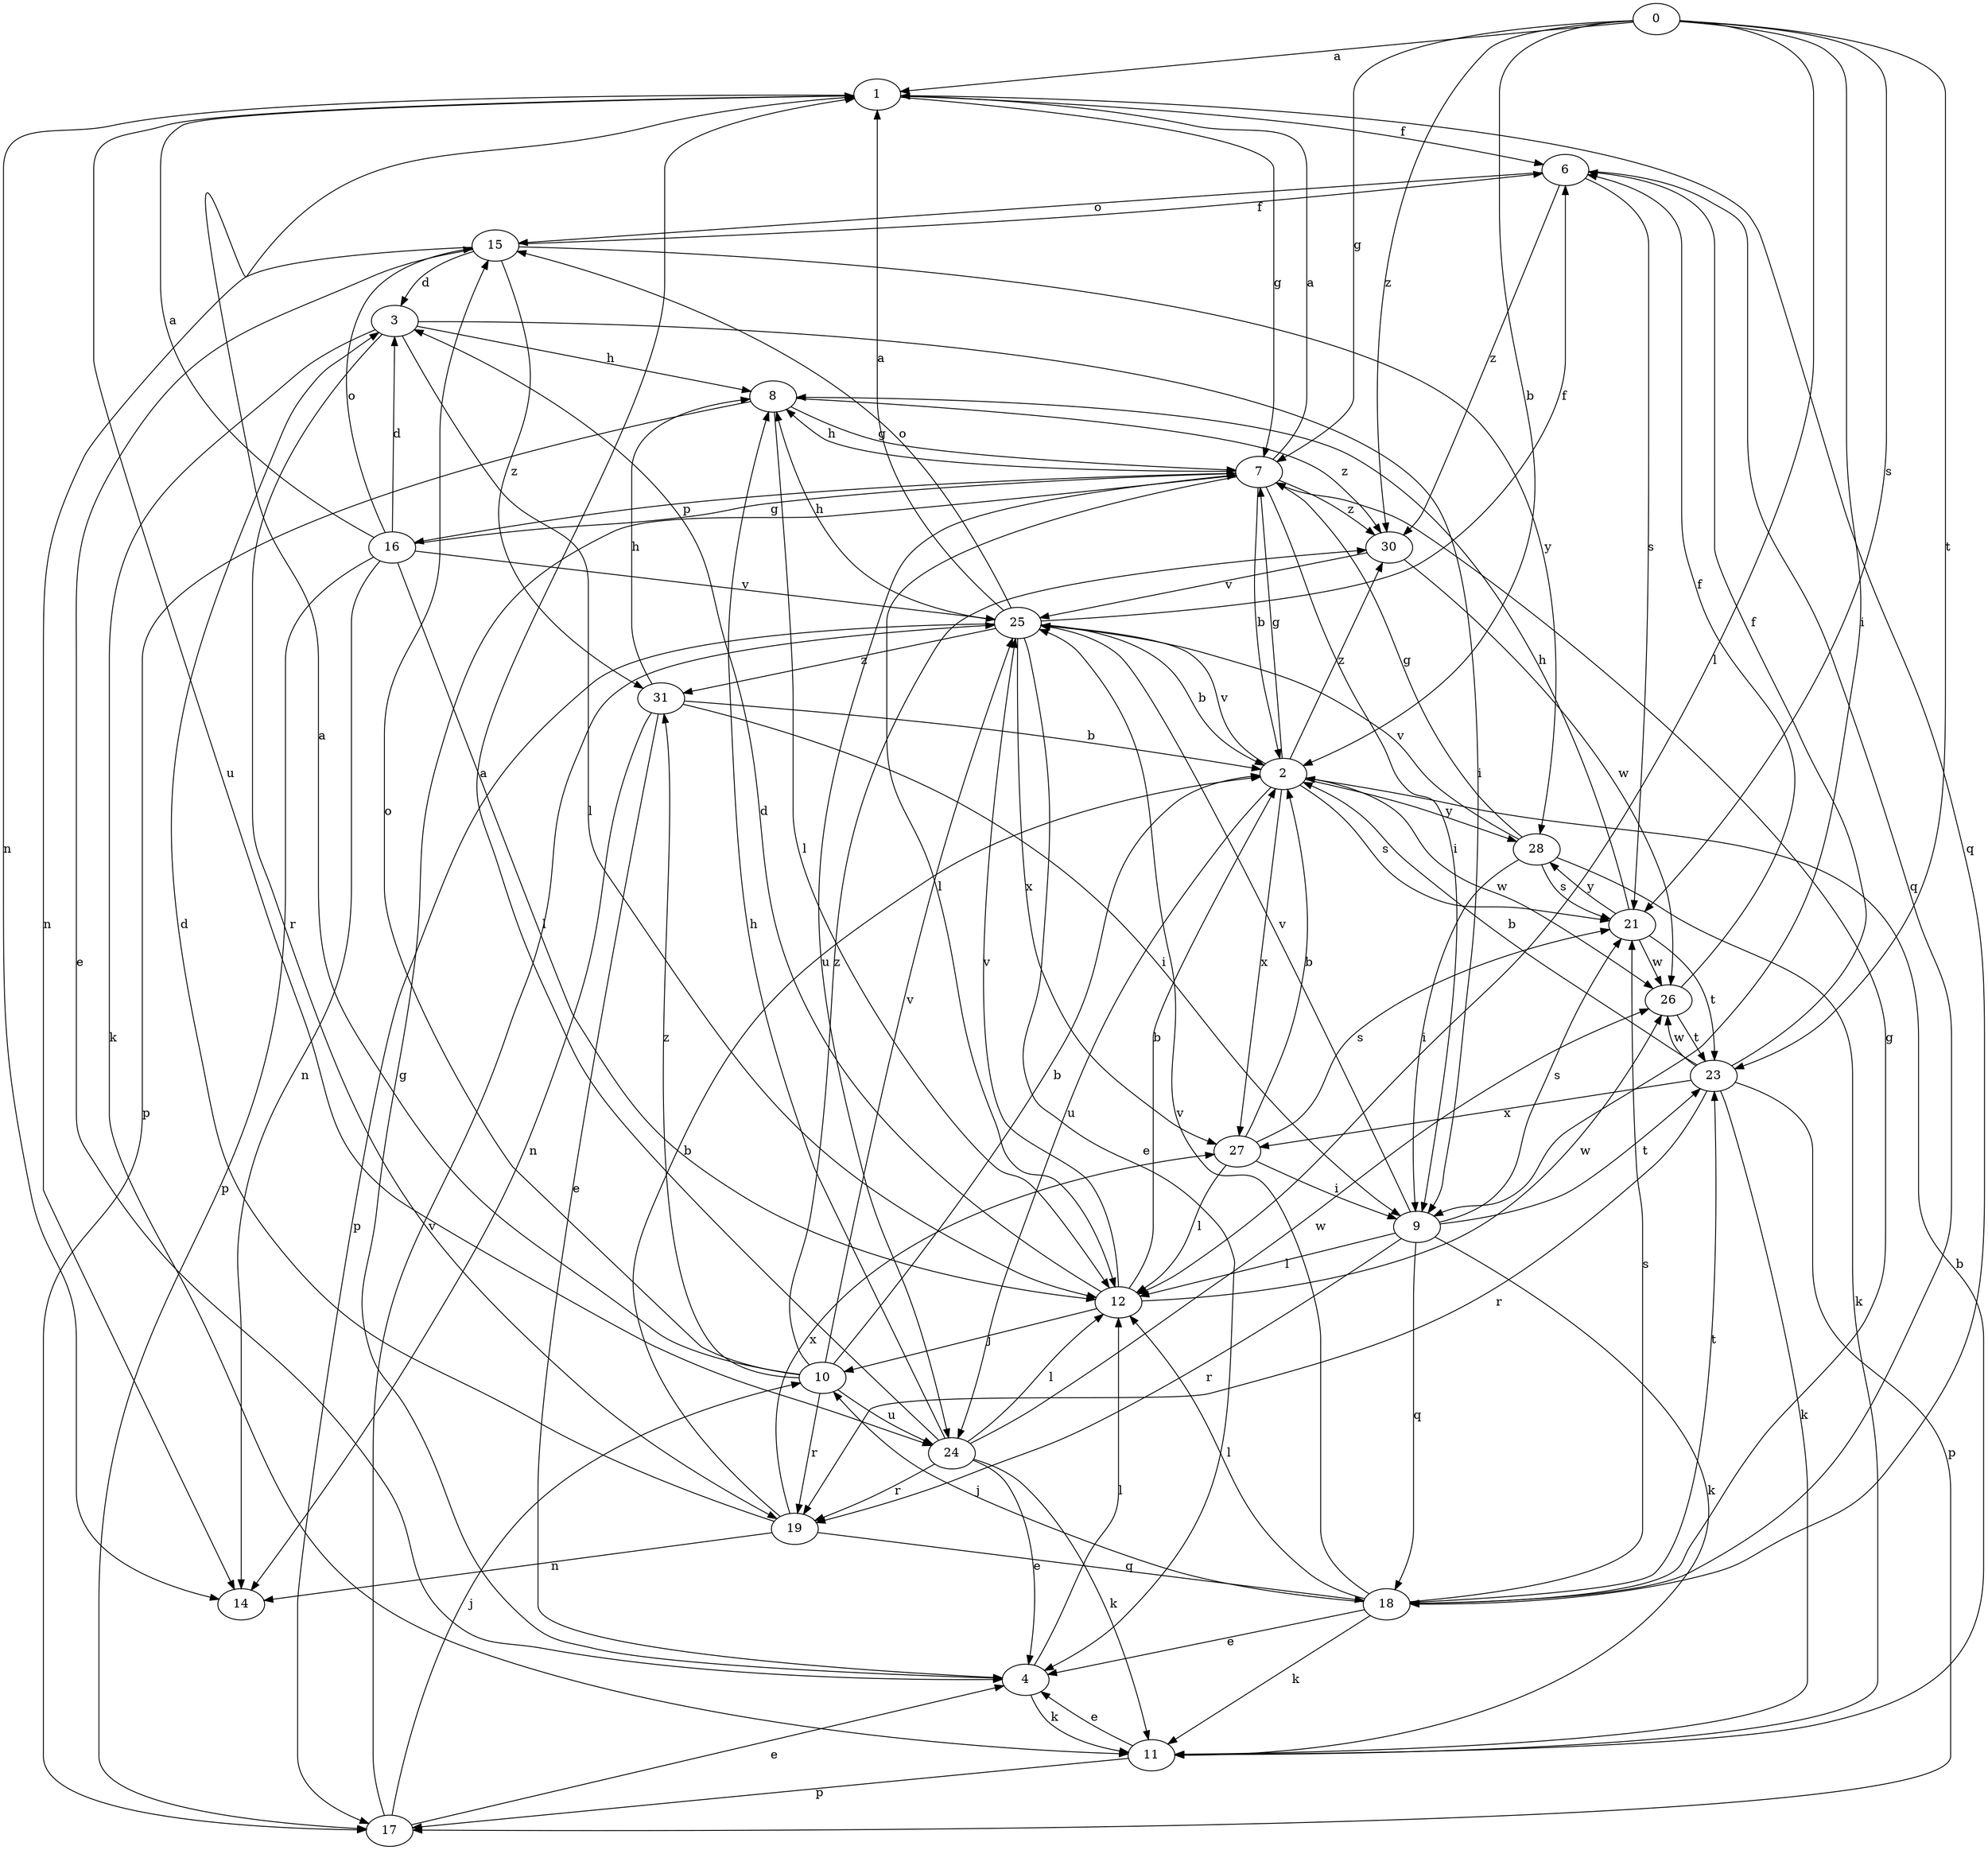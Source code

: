 strict digraph  {
0;
1;
2;
3;
4;
6;
7;
8;
9;
10;
11;
12;
14;
15;
16;
17;
18;
19;
21;
23;
24;
25;
26;
27;
28;
30;
31;
0 -> 1  [label=a];
0 -> 2  [label=b];
0 -> 7  [label=g];
0 -> 9  [label=i];
0 -> 12  [label=l];
0 -> 21  [label=s];
0 -> 23  [label=t];
0 -> 30  [label=z];
1 -> 6  [label=f];
1 -> 7  [label=g];
1 -> 14  [label=n];
1 -> 18  [label=q];
1 -> 24  [label=u];
2 -> 7  [label=g];
2 -> 21  [label=s];
2 -> 24  [label=u];
2 -> 25  [label=v];
2 -> 26  [label=w];
2 -> 27  [label=x];
2 -> 28  [label=y];
2 -> 30  [label=z];
3 -> 8  [label=h];
3 -> 9  [label=i];
3 -> 11  [label=k];
3 -> 12  [label=l];
3 -> 19  [label=r];
4 -> 7  [label=g];
4 -> 11  [label=k];
4 -> 12  [label=l];
6 -> 15  [label=o];
6 -> 18  [label=q];
6 -> 21  [label=s];
6 -> 30  [label=z];
7 -> 1  [label=a];
7 -> 2  [label=b];
7 -> 8  [label=h];
7 -> 9  [label=i];
7 -> 12  [label=l];
7 -> 16  [label=p];
7 -> 24  [label=u];
7 -> 30  [label=z];
8 -> 7  [label=g];
8 -> 12  [label=l];
8 -> 17  [label=p];
8 -> 30  [label=z];
9 -> 11  [label=k];
9 -> 12  [label=l];
9 -> 18  [label=q];
9 -> 19  [label=r];
9 -> 21  [label=s];
9 -> 23  [label=t];
9 -> 25  [label=v];
10 -> 1  [label=a];
10 -> 2  [label=b];
10 -> 15  [label=o];
10 -> 19  [label=r];
10 -> 24  [label=u];
10 -> 25  [label=v];
10 -> 30  [label=z];
10 -> 31  [label=z];
11 -> 2  [label=b];
11 -> 4  [label=e];
11 -> 17  [label=p];
12 -> 2  [label=b];
12 -> 3  [label=d];
12 -> 10  [label=j];
12 -> 25  [label=v];
12 -> 26  [label=w];
15 -> 3  [label=d];
15 -> 4  [label=e];
15 -> 6  [label=f];
15 -> 14  [label=n];
15 -> 28  [label=y];
15 -> 31  [label=z];
16 -> 1  [label=a];
16 -> 3  [label=d];
16 -> 7  [label=g];
16 -> 12  [label=l];
16 -> 14  [label=n];
16 -> 15  [label=o];
16 -> 17  [label=p];
16 -> 25  [label=v];
17 -> 4  [label=e];
17 -> 10  [label=j];
17 -> 25  [label=v];
18 -> 4  [label=e];
18 -> 7  [label=g];
18 -> 10  [label=j];
18 -> 11  [label=k];
18 -> 12  [label=l];
18 -> 21  [label=s];
18 -> 23  [label=t];
18 -> 25  [label=v];
19 -> 2  [label=b];
19 -> 3  [label=d];
19 -> 14  [label=n];
19 -> 18  [label=q];
19 -> 27  [label=x];
21 -> 8  [label=h];
21 -> 23  [label=t];
21 -> 26  [label=w];
21 -> 28  [label=y];
23 -> 2  [label=b];
23 -> 6  [label=f];
23 -> 11  [label=k];
23 -> 17  [label=p];
23 -> 19  [label=r];
23 -> 26  [label=w];
23 -> 27  [label=x];
24 -> 1  [label=a];
24 -> 4  [label=e];
24 -> 8  [label=h];
24 -> 11  [label=k];
24 -> 12  [label=l];
24 -> 19  [label=r];
24 -> 26  [label=w];
25 -> 1  [label=a];
25 -> 2  [label=b];
25 -> 4  [label=e];
25 -> 6  [label=f];
25 -> 8  [label=h];
25 -> 15  [label=o];
25 -> 17  [label=p];
25 -> 27  [label=x];
25 -> 31  [label=z];
26 -> 6  [label=f];
26 -> 23  [label=t];
27 -> 2  [label=b];
27 -> 9  [label=i];
27 -> 12  [label=l];
27 -> 21  [label=s];
28 -> 7  [label=g];
28 -> 9  [label=i];
28 -> 11  [label=k];
28 -> 21  [label=s];
28 -> 25  [label=v];
30 -> 25  [label=v];
30 -> 26  [label=w];
31 -> 2  [label=b];
31 -> 4  [label=e];
31 -> 8  [label=h];
31 -> 9  [label=i];
31 -> 14  [label=n];
}
